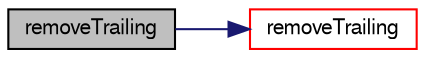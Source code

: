 digraph "removeTrailing"
{
  bgcolor="transparent";
  edge [fontname="FreeSans",fontsize="10",labelfontname="FreeSans",labelfontsize="10"];
  node [fontname="FreeSans",fontsize="10",shape=record];
  rankdir="LR";
  Node232 [label="removeTrailing",height=0.2,width=0.4,color="black", fillcolor="grey75", style="filled", fontcolor="black"];
  Node232 -> Node233 [color="midnightblue",fontsize="10",style="solid",fontname="FreeSans"];
  Node233 [label="removeTrailing",height=0.2,width=0.4,color="red",URL="$a28250.html#a430ddc9da137170d3f881c8d753dcd15",tooltip="Remove trailing character returning true if string changed. "];
}
